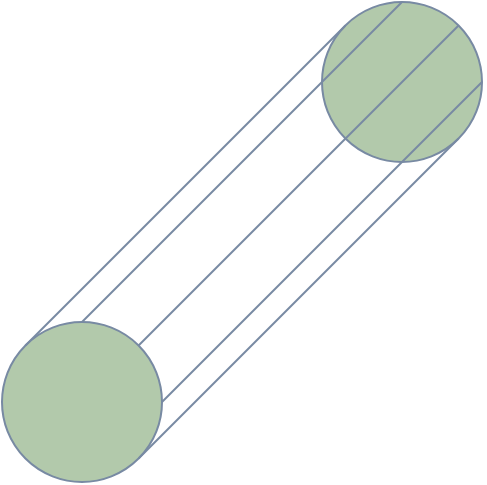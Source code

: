 <mxfile version="20.5.3" type="device"><diagram id="y5HvhNfTquNSSkjKEiG6" name="Lapa-1"><mxGraphModel dx="1038" dy="579" grid="1" gridSize="10" guides="1" tooltips="1" connect="1" arrows="1" fold="1" page="1" pageScale="1" pageWidth="1169" pageHeight="827" math="0" shadow="0"><root><mxCell id="0"/><mxCell id="1" parent="0"/><mxCell id="YUWMXEjY_t4jJAHrlnlK-2" value="" style="ellipse;whiteSpace=wrap;html=1;aspect=fixed;fillColor=#B2C9AB;strokeColor=#788AA3;fontColor=#46495D;" vertex="1" parent="1"><mxGeometry x="320" y="320" width="80" height="80" as="geometry"/></mxCell><mxCell id="YUWMXEjY_t4jJAHrlnlK-3" value="" style="ellipse;whiteSpace=wrap;html=1;aspect=fixed;fillColor=#B2C9AB;strokeColor=#788AA3;fontColor=#46495D;" vertex="1" parent="1"><mxGeometry x="480" y="160" width="80" height="80" as="geometry"/></mxCell><mxCell id="YUWMXEjY_t4jJAHrlnlK-4" value="" style="endArrow=none;html=1;rounded=0;exitX=1;exitY=0.5;exitDx=0;exitDy=0;entryX=1;entryY=0.5;entryDx=0;entryDy=0;strokeColor=#788AA3;fontColor=#46495D;" edge="1" parent="1" source="YUWMXEjY_t4jJAHrlnlK-2" target="YUWMXEjY_t4jJAHrlnlK-3"><mxGeometry width="50" height="50" relative="1" as="geometry"><mxPoint x="510" y="330" as="sourcePoint"/><mxPoint x="560" y="280" as="targetPoint"/></mxGeometry></mxCell><mxCell id="YUWMXEjY_t4jJAHrlnlK-5" value="" style="endArrow=none;html=1;rounded=0;exitX=0.5;exitY=0;exitDx=0;exitDy=0;entryX=0.5;entryY=0;entryDx=0;entryDy=0;strokeColor=#788AA3;fontColor=#46495D;" edge="1" parent="1" source="YUWMXEjY_t4jJAHrlnlK-2" target="YUWMXEjY_t4jJAHrlnlK-3"><mxGeometry width="50" height="50" relative="1" as="geometry"><mxPoint x="410" y="370" as="sourcePoint"/><mxPoint x="570" y="210" as="targetPoint"/></mxGeometry></mxCell><mxCell id="YUWMXEjY_t4jJAHrlnlK-6" value="" style="endArrow=none;html=1;rounded=0;exitX=1;exitY=0;exitDx=0;exitDy=0;entryX=1;entryY=0;entryDx=0;entryDy=0;strokeColor=#788AA3;fontColor=#46495D;" edge="1" parent="1" source="YUWMXEjY_t4jJAHrlnlK-2" target="YUWMXEjY_t4jJAHrlnlK-3"><mxGeometry width="50" height="50" relative="1" as="geometry"><mxPoint x="420" y="380" as="sourcePoint"/><mxPoint x="580" y="220" as="targetPoint"/></mxGeometry></mxCell><mxCell id="YUWMXEjY_t4jJAHrlnlK-7" value="" style="endArrow=none;html=1;rounded=0;exitX=1;exitY=1;exitDx=0;exitDy=0;entryX=1;entryY=1;entryDx=0;entryDy=0;strokeColor=#788AA3;fontColor=#46495D;" edge="1" parent="1" source="YUWMXEjY_t4jJAHrlnlK-2" target="YUWMXEjY_t4jJAHrlnlK-3"><mxGeometry width="50" height="50" relative="1" as="geometry"><mxPoint x="430" y="390" as="sourcePoint"/><mxPoint x="590" y="230" as="targetPoint"/></mxGeometry></mxCell><mxCell id="YUWMXEjY_t4jJAHrlnlK-8" value="" style="endArrow=none;html=1;rounded=0;exitX=0;exitY=0;exitDx=0;exitDy=0;entryX=0;entryY=0;entryDx=0;entryDy=0;strokeColor=#788AA3;fontColor=#46495D;" edge="1" parent="1" source="YUWMXEjY_t4jJAHrlnlK-2" target="YUWMXEjY_t4jJAHrlnlK-3"><mxGeometry width="50" height="50" relative="1" as="geometry"><mxPoint x="398.284" y="398.284" as="sourcePoint"/><mxPoint x="558.284" y="238.284" as="targetPoint"/></mxGeometry></mxCell></root></mxGraphModel></diagram></mxfile>